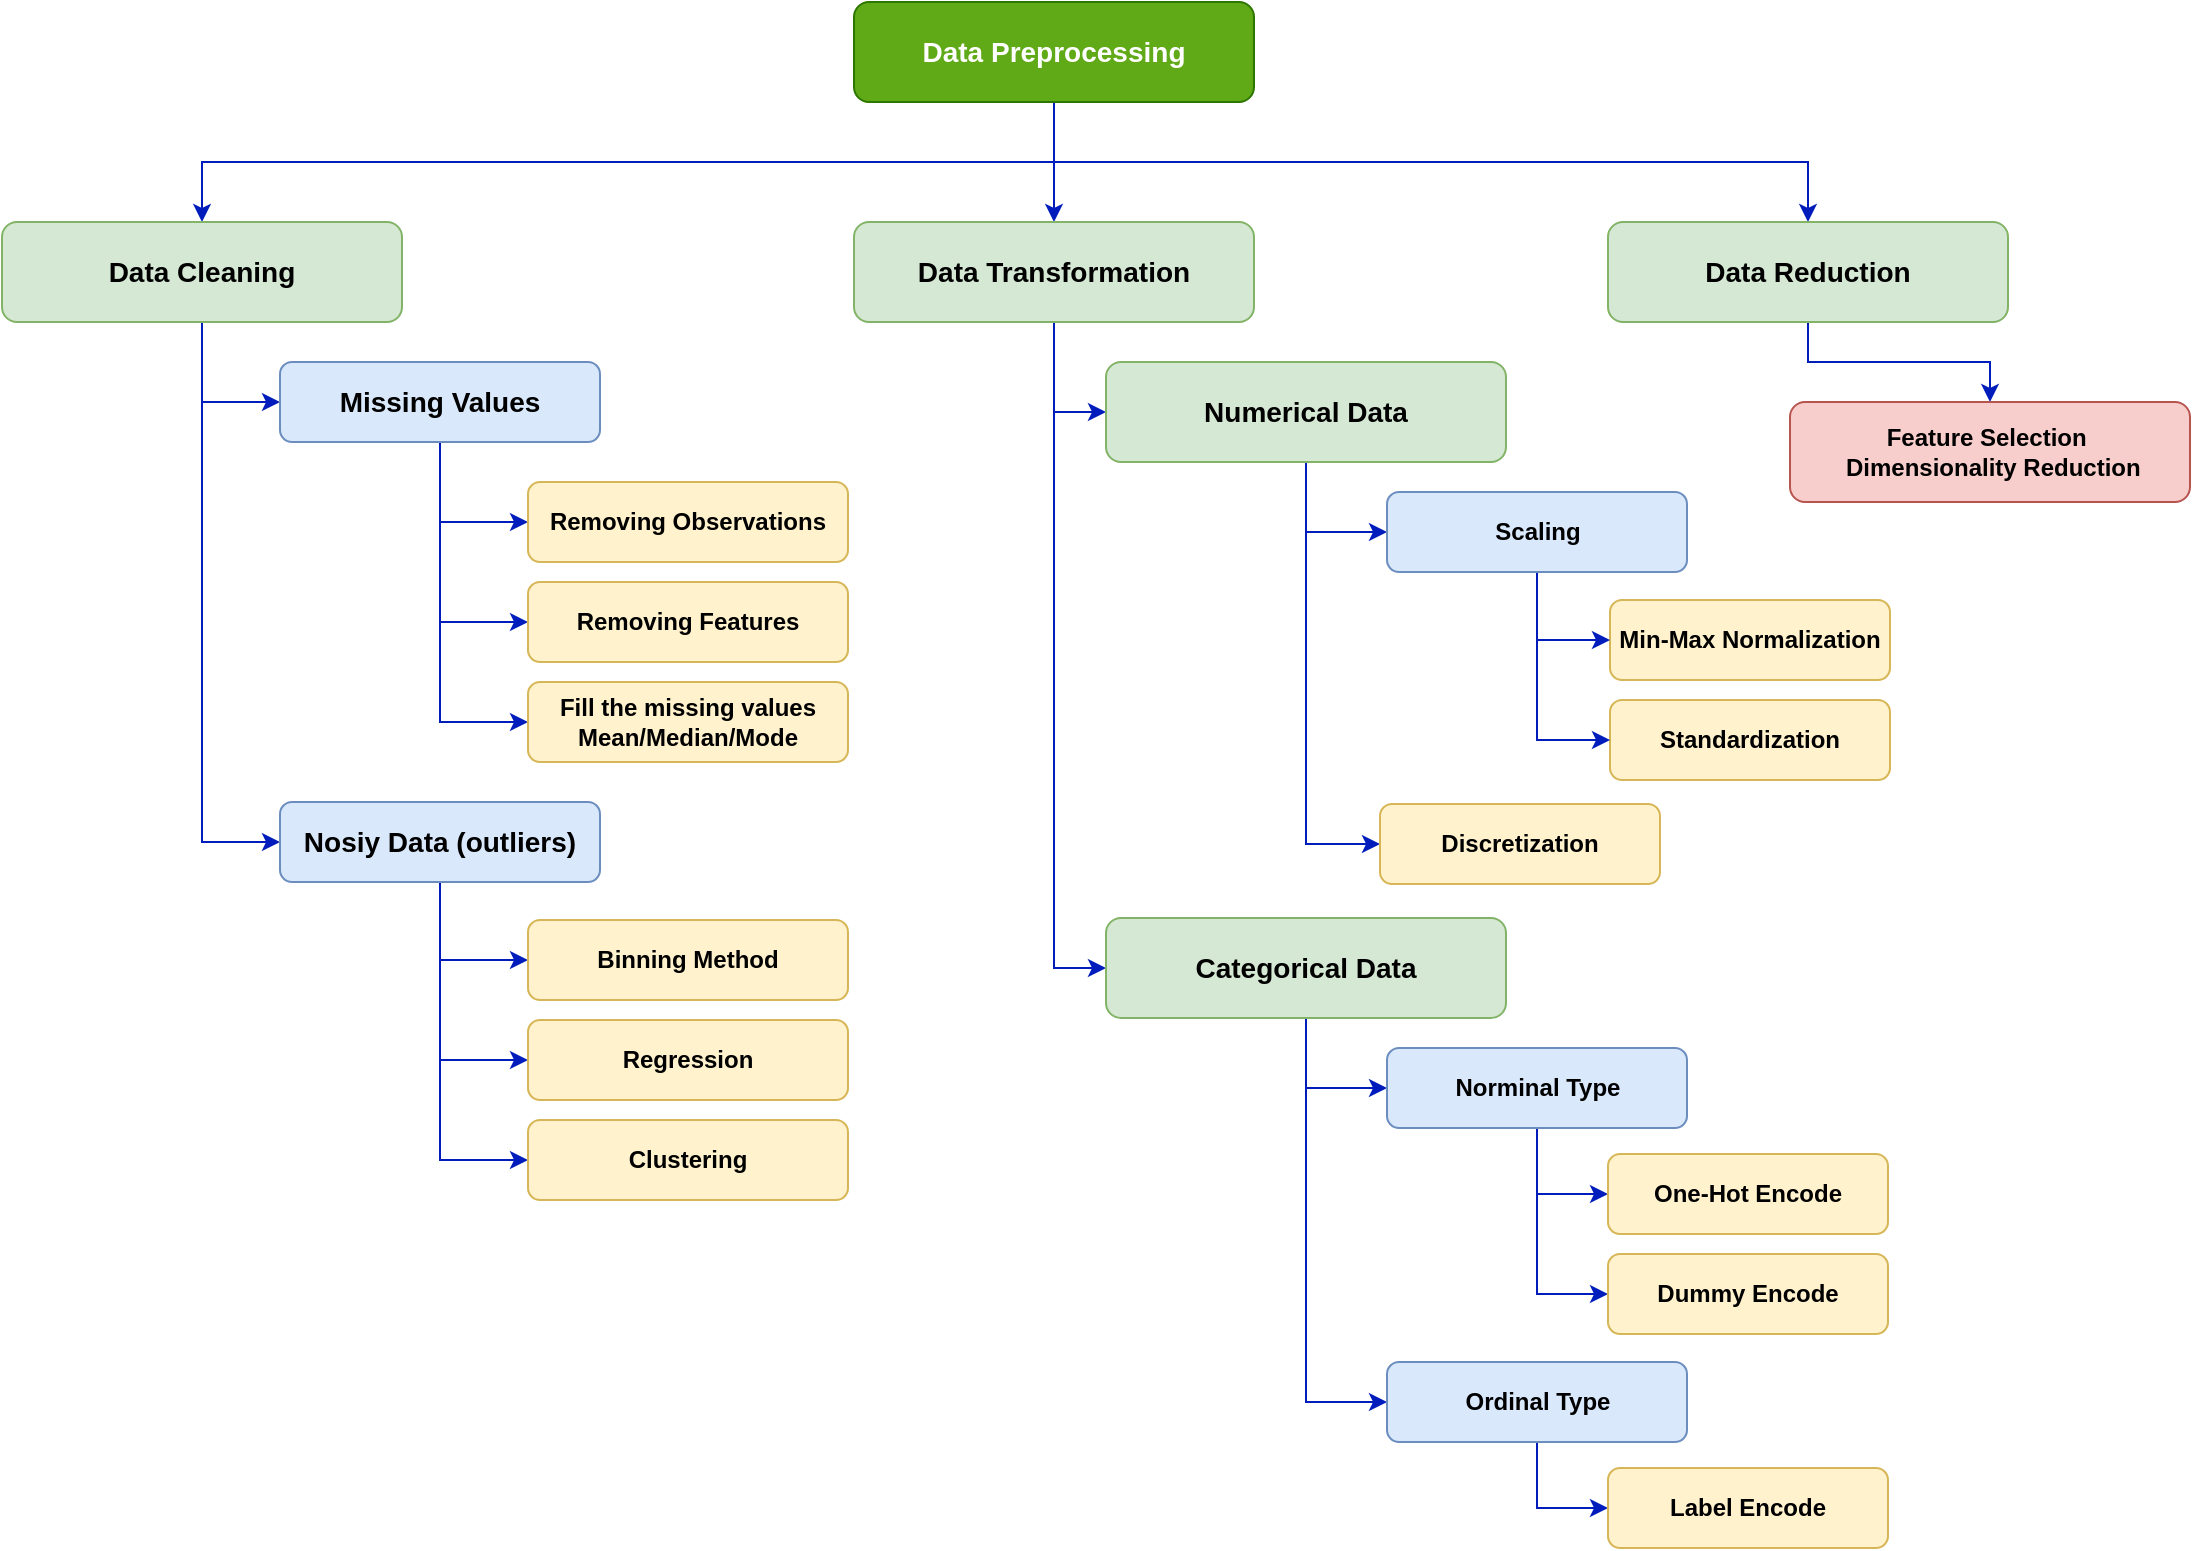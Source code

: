 <mxfile version="20.8.16" type="device"><diagram id="C5RBs43oDa-KdzZeNtuy" name="Page-1"><mxGraphModel dx="1556" dy="948" grid="1" gridSize="10" guides="1" tooltips="1" connect="1" arrows="1" fold="1" page="1" pageScale="1" pageWidth="1169" pageHeight="827" math="0" shadow="0"><root><mxCell id="WIyWlLk6GJQsqaUBKTNV-0"/><mxCell id="WIyWlLk6GJQsqaUBKTNV-1" parent="WIyWlLk6GJQsqaUBKTNV-0"/><mxCell id="yxkWiozBk-cY0VoZpgmD-3" style="edgeStyle=orthogonalEdgeStyle;rounded=0;orthogonalLoop=1;jettySize=auto;html=1;exitX=0.5;exitY=1;exitDx=0;exitDy=0;fillColor=#0050ef;strokeColor=#001DBC;strokeWidth=1;" parent="WIyWlLk6GJQsqaUBKTNV-1" source="WIyWlLk6GJQsqaUBKTNV-3" target="yxkWiozBk-cY0VoZpgmD-0" edge="1"><mxGeometry relative="1" as="geometry"/></mxCell><mxCell id="yxkWiozBk-cY0VoZpgmD-4" style="edgeStyle=orthogonalEdgeStyle;rounded=0;orthogonalLoop=1;jettySize=auto;html=1;exitX=0.5;exitY=1;exitDx=0;exitDy=0;fillColor=#0050ef;strokeColor=#001DBC;strokeWidth=1;" parent="WIyWlLk6GJQsqaUBKTNV-1" source="WIyWlLk6GJQsqaUBKTNV-3" target="yxkWiozBk-cY0VoZpgmD-2" edge="1"><mxGeometry relative="1" as="geometry"/></mxCell><mxCell id="XpXdbwIJvyWm-Mcsz4As-12" style="edgeStyle=orthogonalEdgeStyle;rounded=0;orthogonalLoop=1;jettySize=auto;html=1;exitX=0.5;exitY=1;exitDx=0;exitDy=0;entryX=0.5;entryY=0;entryDx=0;entryDy=0;fontSize=12;fillColor=#0050ef;strokeColor=#001DBC;" edge="1" parent="WIyWlLk6GJQsqaUBKTNV-1" source="WIyWlLk6GJQsqaUBKTNV-3" target="XpXdbwIJvyWm-Mcsz4As-0"><mxGeometry relative="1" as="geometry"/></mxCell><mxCell id="WIyWlLk6GJQsqaUBKTNV-3" value="Data Preprocessing" style="rounded=1;whiteSpace=wrap;html=1;fontSize=14;glass=0;strokeWidth=1;shadow=0;fillColor=#60a917;strokeColor=#2D7600;fontStyle=1;fontColor=#ffffff;" parent="WIyWlLk6GJQsqaUBKTNV-1" vertex="1"><mxGeometry x="472" y="40" width="200" height="50" as="geometry"/></mxCell><mxCell id="yxkWiozBk-cY0VoZpgmD-62" style="edgeStyle=orthogonalEdgeStyle;rounded=0;orthogonalLoop=1;jettySize=auto;html=1;exitX=0.5;exitY=1;exitDx=0;exitDy=0;entryX=0;entryY=0.5;entryDx=0;entryDy=0;strokeWidth=1;fontSize=12;fontColor=#FF0000;fillColor=#0050ef;strokeColor=#001DBC;" parent="WIyWlLk6GJQsqaUBKTNV-1" source="yxkWiozBk-cY0VoZpgmD-0" target="yxkWiozBk-cY0VoZpgmD-38" edge="1"><mxGeometry relative="1" as="geometry"/></mxCell><mxCell id="yxkWiozBk-cY0VoZpgmD-63" style="edgeStyle=orthogonalEdgeStyle;rounded=0;orthogonalLoop=1;jettySize=auto;html=1;exitX=0.5;exitY=1;exitDx=0;exitDy=0;entryX=0;entryY=0.5;entryDx=0;entryDy=0;strokeWidth=1;fontSize=12;fontColor=#FF0000;fillColor=#0050ef;strokeColor=#001DBC;" parent="WIyWlLk6GJQsqaUBKTNV-1" source="yxkWiozBk-cY0VoZpgmD-0" target="yxkWiozBk-cY0VoZpgmD-39" edge="1"><mxGeometry relative="1" as="geometry"/></mxCell><mxCell id="yxkWiozBk-cY0VoZpgmD-0" value="Data Cleaning" style="rounded=1;whiteSpace=wrap;html=1;fontSize=14;glass=0;strokeWidth=1;shadow=0;fillColor=#d5e8d4;strokeColor=#82b366;fontStyle=1" parent="WIyWlLk6GJQsqaUBKTNV-1" vertex="1"><mxGeometry x="46" y="150" width="200" height="50" as="geometry"/></mxCell><mxCell id="XpXdbwIJvyWm-Mcsz4As-13" style="edgeStyle=orthogonalEdgeStyle;rounded=0;orthogonalLoop=1;jettySize=auto;html=1;exitX=0.5;exitY=1;exitDx=0;exitDy=0;entryX=0;entryY=0.5;entryDx=0;entryDy=0;fontSize=12;fillColor=#0050ef;strokeColor=#001DBC;" edge="1" parent="WIyWlLk6GJQsqaUBKTNV-1" source="yxkWiozBk-cY0VoZpgmD-2" target="XpXdbwIJvyWm-Mcsz4As-1"><mxGeometry relative="1" as="geometry"/></mxCell><mxCell id="XpXdbwIJvyWm-Mcsz4As-14" style="edgeStyle=orthogonalEdgeStyle;rounded=0;orthogonalLoop=1;jettySize=auto;html=1;exitX=0.5;exitY=1;exitDx=0;exitDy=0;entryX=0;entryY=0.5;entryDx=0;entryDy=0;fontSize=12;fillColor=#0050ef;strokeColor=#001DBC;" edge="1" parent="WIyWlLk6GJQsqaUBKTNV-1" source="yxkWiozBk-cY0VoZpgmD-2" target="XpXdbwIJvyWm-Mcsz4As-4"><mxGeometry relative="1" as="geometry"/></mxCell><mxCell id="yxkWiozBk-cY0VoZpgmD-2" value="Data Transformation" style="rounded=1;whiteSpace=wrap;html=1;fontSize=14;glass=0;strokeWidth=1;shadow=0;fillColor=#d5e8d4;strokeColor=#82b366;fontStyle=1" parent="WIyWlLk6GJQsqaUBKTNV-1" vertex="1"><mxGeometry x="472" y="150" width="200" height="50" as="geometry"/></mxCell><mxCell id="yxkWiozBk-cY0VoZpgmD-16" style="edgeStyle=orthogonalEdgeStyle;rounded=0;orthogonalLoop=1;jettySize=auto;html=1;exitX=0.5;exitY=1;exitDx=0;exitDy=0;entryX=0;entryY=0.5;entryDx=0;entryDy=0;strokeWidth=1;fillColor=#0050ef;strokeColor=#001DBC;" parent="WIyWlLk6GJQsqaUBKTNV-1" target="yxkWiozBk-cY0VoZpgmD-10" edge="1"><mxGeometry relative="1" as="geometry"><mxPoint x="952" y="290" as="sourcePoint"/></mxGeometry></mxCell><mxCell id="yxkWiozBk-cY0VoZpgmD-13" style="edgeStyle=orthogonalEdgeStyle;rounded=0;orthogonalLoop=1;jettySize=auto;html=1;exitX=0.5;exitY=1;exitDx=0;exitDy=0;entryX=0;entryY=0.5;entryDx=0;entryDy=0;strokeWidth=1;fillColor=#0050ef;strokeColor=#001DBC;" parent="WIyWlLk6GJQsqaUBKTNV-1" edge="1"><mxGeometry relative="1" as="geometry"><mxPoint x="965" y="433" as="sourcePoint"/></mxGeometry></mxCell><mxCell id="yxkWiozBk-cY0VoZpgmD-14" style="edgeStyle=orthogonalEdgeStyle;rounded=0;orthogonalLoop=1;jettySize=auto;html=1;exitX=0.5;exitY=1;exitDx=0;exitDy=0;entryX=0;entryY=0.5;entryDx=0;entryDy=0;strokeWidth=1;fillColor=#0050ef;strokeColor=#001DBC;" parent="WIyWlLk6GJQsqaUBKTNV-1" edge="1"><mxGeometry relative="1" as="geometry"><mxPoint x="965" y="433" as="sourcePoint"/></mxGeometry></mxCell><mxCell id="yxkWiozBk-cY0VoZpgmD-33" style="edgeStyle=orthogonalEdgeStyle;rounded=0;orthogonalLoop=1;jettySize=auto;html=1;exitX=0.5;exitY=1;exitDx=0;exitDy=0;entryX=1;entryY=0.5;entryDx=0;entryDy=0;strokeWidth=1;fillColor=#0050ef;strokeColor=#001DBC;" parent="WIyWlLk6GJQsqaUBKTNV-1" edge="1"><mxGeometry relative="1" as="geometry"><mxPoint x="695" y="520" as="sourcePoint"/></mxGeometry></mxCell><mxCell id="yxkWiozBk-cY0VoZpgmD-34" style="edgeStyle=orthogonalEdgeStyle;rounded=0;orthogonalLoop=1;jettySize=auto;html=1;exitX=0.5;exitY=1;exitDx=0;exitDy=0;entryX=1;entryY=0.5;entryDx=0;entryDy=0;strokeWidth=1;fillColor=#0050ef;strokeColor=#001DBC;" parent="WIyWlLk6GJQsqaUBKTNV-1" edge="1"><mxGeometry relative="1" as="geometry"><mxPoint x="695" y="520" as="sourcePoint"/></mxGeometry></mxCell><mxCell id="yxkWiozBk-cY0VoZpgmD-35" style="edgeStyle=orthogonalEdgeStyle;rounded=0;orthogonalLoop=1;jettySize=auto;html=1;exitX=0.5;exitY=1;exitDx=0;exitDy=0;entryX=1;entryY=0.5;entryDx=0;entryDy=0;strokeWidth=1;fillColor=#0050ef;strokeColor=#001DBC;" parent="WIyWlLk6GJQsqaUBKTNV-1" edge="1"><mxGeometry relative="1" as="geometry"><mxPoint x="695" y="520" as="sourcePoint"/></mxGeometry></mxCell><mxCell id="yxkWiozBk-cY0VoZpgmD-36" style="edgeStyle=orthogonalEdgeStyle;rounded=0;orthogonalLoop=1;jettySize=auto;html=1;exitX=0.5;exitY=1;exitDx=0;exitDy=0;entryX=1;entryY=0.5;entryDx=0;entryDy=0;strokeWidth=1;fillColor=#0050ef;strokeColor=#001DBC;" parent="WIyWlLk6GJQsqaUBKTNV-1" edge="1"><mxGeometry relative="1" as="geometry"><mxPoint x="695" y="520" as="sourcePoint"/></mxGeometry></mxCell><mxCell id="XpXdbwIJvyWm-Mcsz4As-27" style="edgeStyle=orthogonalEdgeStyle;rounded=0;orthogonalLoop=1;jettySize=auto;html=1;exitX=0.5;exitY=1;exitDx=0;exitDy=0;entryX=0;entryY=0.5;entryDx=0;entryDy=0;fontSize=12;fillColor=#0050ef;strokeColor=#001DBC;" edge="1" parent="WIyWlLk6GJQsqaUBKTNV-1" source="yxkWiozBk-cY0VoZpgmD-38" target="XpXdbwIJvyWm-Mcsz4As-24"><mxGeometry relative="1" as="geometry"/></mxCell><mxCell id="XpXdbwIJvyWm-Mcsz4As-28" style="edgeStyle=orthogonalEdgeStyle;rounded=0;orthogonalLoop=1;jettySize=auto;html=1;exitX=0.5;exitY=1;exitDx=0;exitDy=0;entryX=0;entryY=0.5;entryDx=0;entryDy=0;fontSize=12;fillColor=#0050ef;strokeColor=#001DBC;" edge="1" parent="WIyWlLk6GJQsqaUBKTNV-1" source="yxkWiozBk-cY0VoZpgmD-38" target="XpXdbwIJvyWm-Mcsz4As-25"><mxGeometry relative="1" as="geometry"/></mxCell><mxCell id="XpXdbwIJvyWm-Mcsz4As-29" style="edgeStyle=orthogonalEdgeStyle;rounded=0;orthogonalLoop=1;jettySize=auto;html=1;exitX=0.5;exitY=1;exitDx=0;exitDy=0;entryX=0;entryY=0.5;entryDx=0;entryDy=0;fontSize=12;fillColor=#0050ef;strokeColor=#001DBC;" edge="1" parent="WIyWlLk6GJQsqaUBKTNV-1" source="yxkWiozBk-cY0VoZpgmD-38" target="XpXdbwIJvyWm-Mcsz4As-26"><mxGeometry relative="1" as="geometry"/></mxCell><mxCell id="yxkWiozBk-cY0VoZpgmD-38" value="Missing Values" style="rounded=1;whiteSpace=wrap;html=1;fontSize=14;glass=0;strokeWidth=1;shadow=0;fillColor=#dae8fc;strokeColor=#6c8ebf;fontStyle=1;" parent="WIyWlLk6GJQsqaUBKTNV-1" vertex="1"><mxGeometry x="185" y="220" width="160" height="40" as="geometry"/></mxCell><mxCell id="XpXdbwIJvyWm-Mcsz4As-34" style="edgeStyle=orthogonalEdgeStyle;rounded=0;orthogonalLoop=1;jettySize=auto;html=1;exitX=0.5;exitY=1;exitDx=0;exitDy=0;entryX=0;entryY=0.5;entryDx=0;entryDy=0;fontSize=12;fillColor=#0050ef;strokeColor=#001DBC;" edge="1" parent="WIyWlLk6GJQsqaUBKTNV-1" source="yxkWiozBk-cY0VoZpgmD-39" target="XpXdbwIJvyWm-Mcsz4As-31"><mxGeometry relative="1" as="geometry"/></mxCell><mxCell id="XpXdbwIJvyWm-Mcsz4As-35" style="edgeStyle=orthogonalEdgeStyle;rounded=0;orthogonalLoop=1;jettySize=auto;html=1;exitX=0.5;exitY=1;exitDx=0;exitDy=0;entryX=0;entryY=0.5;entryDx=0;entryDy=0;fontSize=12;fillColor=#0050ef;strokeColor=#001DBC;" edge="1" parent="WIyWlLk6GJQsqaUBKTNV-1" source="yxkWiozBk-cY0VoZpgmD-39" target="XpXdbwIJvyWm-Mcsz4As-32"><mxGeometry relative="1" as="geometry"/></mxCell><mxCell id="XpXdbwIJvyWm-Mcsz4As-36" style="edgeStyle=orthogonalEdgeStyle;rounded=0;orthogonalLoop=1;jettySize=auto;html=1;exitX=0.5;exitY=1;exitDx=0;exitDy=0;entryX=0;entryY=0.5;entryDx=0;entryDy=0;fontSize=12;fillColor=#0050ef;strokeColor=#001DBC;" edge="1" parent="WIyWlLk6GJQsqaUBKTNV-1" source="yxkWiozBk-cY0VoZpgmD-39" target="XpXdbwIJvyWm-Mcsz4As-33"><mxGeometry relative="1" as="geometry"/></mxCell><mxCell id="yxkWiozBk-cY0VoZpgmD-39" value="Nosiy Data (outliers)" style="rounded=1;whiteSpace=wrap;html=1;fontSize=14;glass=0;strokeWidth=1;shadow=0;fillColor=#dae8fc;strokeColor=#6c8ebf;fontStyle=1;" parent="WIyWlLk6GJQsqaUBKTNV-1" vertex="1"><mxGeometry x="185" y="440" width="160" height="40" as="geometry"/></mxCell><mxCell id="XpXdbwIJvyWm-Mcsz4As-23" style="edgeStyle=orthogonalEdgeStyle;rounded=0;orthogonalLoop=1;jettySize=auto;html=1;exitX=0.5;exitY=1;exitDx=0;exitDy=0;fontSize=12;fillColor=#0050ef;strokeColor=#001DBC;" edge="1" parent="WIyWlLk6GJQsqaUBKTNV-1" source="XpXdbwIJvyWm-Mcsz4As-0" target="XpXdbwIJvyWm-Mcsz4As-10"><mxGeometry relative="1" as="geometry"/></mxCell><mxCell id="XpXdbwIJvyWm-Mcsz4As-0" value="Data Reduction" style="rounded=1;whiteSpace=wrap;html=1;fontSize=14;glass=0;strokeWidth=1;shadow=0;fillColor=#d5e8d4;strokeColor=#82b366;fontStyle=1" vertex="1" parent="WIyWlLk6GJQsqaUBKTNV-1"><mxGeometry x="849" y="150" width="200" height="50" as="geometry"/></mxCell><mxCell id="XpXdbwIJvyWm-Mcsz4As-37" style="edgeStyle=orthogonalEdgeStyle;rounded=0;orthogonalLoop=1;jettySize=auto;html=1;exitX=0.5;exitY=1;exitDx=0;exitDy=0;entryX=0;entryY=0.5;entryDx=0;entryDy=0;fontSize=12;fillColor=#0050ef;strokeColor=#001DBC;" edge="1" parent="WIyWlLk6GJQsqaUBKTNV-1" source="XpXdbwIJvyWm-Mcsz4As-1" target="XpXdbwIJvyWm-Mcsz4As-30"><mxGeometry relative="1" as="geometry"/></mxCell><mxCell id="XpXdbwIJvyWm-Mcsz4As-39" style="edgeStyle=orthogonalEdgeStyle;rounded=0;orthogonalLoop=1;jettySize=auto;html=1;exitX=0.5;exitY=1;exitDx=0;exitDy=0;entryX=0;entryY=0.5;entryDx=0;entryDy=0;fontSize=14;fillColor=#0050ef;strokeColor=#001DBC;" edge="1" parent="WIyWlLk6GJQsqaUBKTNV-1" source="XpXdbwIJvyWm-Mcsz4As-1" target="XpXdbwIJvyWm-Mcsz4As-38"><mxGeometry relative="1" as="geometry"/></mxCell><mxCell id="XpXdbwIJvyWm-Mcsz4As-1" value="Numerical Data" style="rounded=1;whiteSpace=wrap;html=1;fontSize=14;glass=0;strokeWidth=1;shadow=0;fillColor=#d5e8d4;strokeColor=#82b366;fontStyle=1" vertex="1" parent="WIyWlLk6GJQsqaUBKTNV-1"><mxGeometry x="598" y="220" width="200" height="50" as="geometry"/></mxCell><mxCell id="XpXdbwIJvyWm-Mcsz4As-2" value="Min-Max Normalization" style="rounded=1;whiteSpace=wrap;html=1;fontSize=12;glass=0;strokeWidth=1;shadow=0;fillColor=#fff2cc;strokeColor=#d6b656;fontStyle=1;" vertex="1" parent="WIyWlLk6GJQsqaUBKTNV-1"><mxGeometry x="850" y="339" width="140" height="40" as="geometry"/></mxCell><mxCell id="XpXdbwIJvyWm-Mcsz4As-3" value="Standardization" style="rounded=1;whiteSpace=wrap;html=1;fontSize=12;glass=0;strokeWidth=1;shadow=0;fillColor=#fff2cc;strokeColor=#d6b656;fontStyle=1;" vertex="1" parent="WIyWlLk6GJQsqaUBKTNV-1"><mxGeometry x="850" y="389" width="140" height="40" as="geometry"/></mxCell><mxCell id="XpXdbwIJvyWm-Mcsz4As-18" style="edgeStyle=orthogonalEdgeStyle;rounded=0;orthogonalLoop=1;jettySize=auto;html=1;exitX=0.5;exitY=1;exitDx=0;exitDy=0;entryX=0;entryY=0.5;entryDx=0;entryDy=0;fontSize=12;fillColor=#0050ef;strokeColor=#001DBC;" edge="1" parent="WIyWlLk6GJQsqaUBKTNV-1" source="XpXdbwIJvyWm-Mcsz4As-4" target="XpXdbwIJvyWm-Mcsz4As-7"><mxGeometry relative="1" as="geometry"/></mxCell><mxCell id="XpXdbwIJvyWm-Mcsz4As-19" style="edgeStyle=orthogonalEdgeStyle;rounded=0;orthogonalLoop=1;jettySize=auto;html=1;exitX=0.5;exitY=1;exitDx=0;exitDy=0;entryX=0;entryY=0.5;entryDx=0;entryDy=0;fontSize=12;fillColor=#0050ef;strokeColor=#001DBC;" edge="1" parent="WIyWlLk6GJQsqaUBKTNV-1" source="XpXdbwIJvyWm-Mcsz4As-4" target="XpXdbwIJvyWm-Mcsz4As-5"><mxGeometry relative="1" as="geometry"/></mxCell><mxCell id="XpXdbwIJvyWm-Mcsz4As-4" value="Categorical Data" style="rounded=1;whiteSpace=wrap;html=1;fontSize=14;glass=0;strokeWidth=1;shadow=0;fillColor=#d5e8d4;strokeColor=#82b366;fontStyle=1" vertex="1" parent="WIyWlLk6GJQsqaUBKTNV-1"><mxGeometry x="598" y="498" width="200" height="50" as="geometry"/></mxCell><mxCell id="XpXdbwIJvyWm-Mcsz4As-22" style="edgeStyle=orthogonalEdgeStyle;rounded=0;orthogonalLoop=1;jettySize=auto;html=1;exitX=0.5;exitY=1;exitDx=0;exitDy=0;entryX=0;entryY=0.5;entryDx=0;entryDy=0;fontSize=12;fillColor=#0050ef;strokeColor=#001DBC;" edge="1" parent="WIyWlLk6GJQsqaUBKTNV-1" source="XpXdbwIJvyWm-Mcsz4As-5" target="XpXdbwIJvyWm-Mcsz4As-6"><mxGeometry relative="1" as="geometry"/></mxCell><mxCell id="XpXdbwIJvyWm-Mcsz4As-5" value="Ordinal Type" style="rounded=1;whiteSpace=wrap;html=1;fontSize=12;glass=0;strokeWidth=1;shadow=0;fillColor=#dae8fc;strokeColor=#6c8ebf;fontStyle=1;" vertex="1" parent="WIyWlLk6GJQsqaUBKTNV-1"><mxGeometry x="738.5" y="720" width="150" height="40" as="geometry"/></mxCell><mxCell id="XpXdbwIJvyWm-Mcsz4As-6" value="Label Encode" style="rounded=1;whiteSpace=wrap;html=1;fontSize=12;glass=0;strokeWidth=1;shadow=0;fillColor=#fff2cc;strokeColor=#d6b656;fontStyle=1;" vertex="1" parent="WIyWlLk6GJQsqaUBKTNV-1"><mxGeometry x="849" y="773" width="140" height="40" as="geometry"/></mxCell><mxCell id="XpXdbwIJvyWm-Mcsz4As-20" style="edgeStyle=orthogonalEdgeStyle;rounded=0;orthogonalLoop=1;jettySize=auto;html=1;exitX=0.5;exitY=1;exitDx=0;exitDy=0;entryX=0;entryY=0.5;entryDx=0;entryDy=0;fontSize=12;fillColor=#0050ef;strokeColor=#001DBC;" edge="1" parent="WIyWlLk6GJQsqaUBKTNV-1" source="XpXdbwIJvyWm-Mcsz4As-7" target="XpXdbwIJvyWm-Mcsz4As-8"><mxGeometry relative="1" as="geometry"/></mxCell><mxCell id="XpXdbwIJvyWm-Mcsz4As-21" style="edgeStyle=orthogonalEdgeStyle;rounded=0;orthogonalLoop=1;jettySize=auto;html=1;exitX=0.5;exitY=1;exitDx=0;exitDy=0;entryX=0;entryY=0.5;entryDx=0;entryDy=0;fontSize=12;fillColor=#0050ef;strokeColor=#001DBC;" edge="1" parent="WIyWlLk6GJQsqaUBKTNV-1" source="XpXdbwIJvyWm-Mcsz4As-7" target="XpXdbwIJvyWm-Mcsz4As-9"><mxGeometry relative="1" as="geometry"/></mxCell><mxCell id="XpXdbwIJvyWm-Mcsz4As-7" value="Norminal Type" style="rounded=1;whiteSpace=wrap;html=1;fontSize=12;glass=0;strokeWidth=1;shadow=0;fillColor=#dae8fc;strokeColor=#6c8ebf;fontStyle=1;" vertex="1" parent="WIyWlLk6GJQsqaUBKTNV-1"><mxGeometry x="738.5" y="563" width="150" height="40" as="geometry"/></mxCell><mxCell id="XpXdbwIJvyWm-Mcsz4As-8" value="One-Hot Encode" style="rounded=1;whiteSpace=wrap;html=1;fontSize=12;glass=0;strokeWidth=1;shadow=0;fillColor=#fff2cc;strokeColor=#d6b656;fontStyle=1;" vertex="1" parent="WIyWlLk6GJQsqaUBKTNV-1"><mxGeometry x="849" y="616" width="140" height="40" as="geometry"/></mxCell><mxCell id="XpXdbwIJvyWm-Mcsz4As-9" value="Dummy Encode" style="rounded=1;whiteSpace=wrap;html=1;fontSize=12;glass=0;strokeWidth=1;shadow=0;fillColor=#fff2cc;strokeColor=#d6b656;fontStyle=1;" vertex="1" parent="WIyWlLk6GJQsqaUBKTNV-1"><mxGeometry x="849" y="666" width="140" height="40" as="geometry"/></mxCell><mxCell id="XpXdbwIJvyWm-Mcsz4As-10" value="Feature Selection&amp;nbsp;&lt;br style=&quot;font-size: 12px;&quot;&gt;&amp;nbsp;Dimensionality Reduction" style="rounded=1;whiteSpace=wrap;html=1;fontSize=12;glass=0;strokeWidth=1;shadow=0;fillColor=#f8cecc;strokeColor=#b85450;fontStyle=1" vertex="1" parent="WIyWlLk6GJQsqaUBKTNV-1"><mxGeometry x="940" y="240" width="200" height="50" as="geometry"/></mxCell><mxCell id="XpXdbwIJvyWm-Mcsz4As-24" value="Removing Observations" style="rounded=1;whiteSpace=wrap;html=1;fontSize=12;glass=0;strokeWidth=1;shadow=0;fillColor=#fff2cc;strokeColor=#d6b656;fontStyle=1;" vertex="1" parent="WIyWlLk6GJQsqaUBKTNV-1"><mxGeometry x="309" y="280" width="160" height="40" as="geometry"/></mxCell><mxCell id="XpXdbwIJvyWm-Mcsz4As-25" value="Removing Features" style="rounded=1;whiteSpace=wrap;html=1;fontSize=12;glass=0;strokeWidth=1;shadow=0;fillColor=#fff2cc;strokeColor=#d6b656;fontStyle=1;" vertex="1" parent="WIyWlLk6GJQsqaUBKTNV-1"><mxGeometry x="309" y="330" width="160" height="40" as="geometry"/></mxCell><mxCell id="XpXdbwIJvyWm-Mcsz4As-26" value="Fill the missing values&lt;br&gt;Mean/Median/Mode" style="rounded=1;whiteSpace=wrap;html=1;fontSize=12;glass=0;strokeWidth=1;shadow=0;fillColor=#fff2cc;strokeColor=#d6b656;fontStyle=1;" vertex="1" parent="WIyWlLk6GJQsqaUBKTNV-1"><mxGeometry x="309" y="380" width="160" height="40" as="geometry"/></mxCell><mxCell id="XpXdbwIJvyWm-Mcsz4As-30" value="Discretization" style="rounded=1;whiteSpace=wrap;html=1;fontSize=12;glass=0;strokeWidth=1;shadow=0;fillColor=#fff2cc;strokeColor=#d6b656;fontStyle=1;" vertex="1" parent="WIyWlLk6GJQsqaUBKTNV-1"><mxGeometry x="735" y="441" width="140" height="40" as="geometry"/></mxCell><mxCell id="XpXdbwIJvyWm-Mcsz4As-31" value="Binning Method" style="rounded=1;whiteSpace=wrap;html=1;fontSize=12;glass=0;strokeWidth=1;shadow=0;fillColor=#fff2cc;strokeColor=#d6b656;fontStyle=1;" vertex="1" parent="WIyWlLk6GJQsqaUBKTNV-1"><mxGeometry x="309" y="499" width="160" height="40" as="geometry"/></mxCell><mxCell id="XpXdbwIJvyWm-Mcsz4As-32" value="Regression" style="rounded=1;whiteSpace=wrap;html=1;fontSize=12;glass=0;strokeWidth=1;shadow=0;fillColor=#fff2cc;strokeColor=#d6b656;fontStyle=1;" vertex="1" parent="WIyWlLk6GJQsqaUBKTNV-1"><mxGeometry x="309" y="549" width="160" height="40" as="geometry"/></mxCell><mxCell id="XpXdbwIJvyWm-Mcsz4As-33" value="Clustering" style="rounded=1;whiteSpace=wrap;html=1;fontSize=12;glass=0;strokeWidth=1;shadow=0;fillColor=#fff2cc;strokeColor=#d6b656;fontStyle=1;" vertex="1" parent="WIyWlLk6GJQsqaUBKTNV-1"><mxGeometry x="309" y="599" width="160" height="40" as="geometry"/></mxCell><mxCell id="XpXdbwIJvyWm-Mcsz4As-41" style="edgeStyle=orthogonalEdgeStyle;rounded=0;orthogonalLoop=1;jettySize=auto;html=1;exitX=0.5;exitY=1;exitDx=0;exitDy=0;entryX=0;entryY=0.5;entryDx=0;entryDy=0;fontSize=14;fillColor=#0050ef;strokeColor=#001DBC;" edge="1" parent="WIyWlLk6GJQsqaUBKTNV-1" source="XpXdbwIJvyWm-Mcsz4As-38" target="XpXdbwIJvyWm-Mcsz4As-2"><mxGeometry relative="1" as="geometry"/></mxCell><mxCell id="XpXdbwIJvyWm-Mcsz4As-42" style="edgeStyle=orthogonalEdgeStyle;rounded=0;orthogonalLoop=1;jettySize=auto;html=1;exitX=0.5;exitY=1;exitDx=0;exitDy=0;entryX=0;entryY=0.5;entryDx=0;entryDy=0;fontSize=14;fillColor=#0050ef;strokeColor=#001DBC;" edge="1" parent="WIyWlLk6GJQsqaUBKTNV-1" source="XpXdbwIJvyWm-Mcsz4As-38" target="XpXdbwIJvyWm-Mcsz4As-3"><mxGeometry relative="1" as="geometry"/></mxCell><mxCell id="XpXdbwIJvyWm-Mcsz4As-38" value="Scaling" style="rounded=1;whiteSpace=wrap;html=1;fontSize=12;glass=0;strokeWidth=1;shadow=0;fillColor=#dae8fc;strokeColor=#6c8ebf;fontStyle=1;" vertex="1" parent="WIyWlLk6GJQsqaUBKTNV-1"><mxGeometry x="738.5" y="285" width="150" height="40" as="geometry"/></mxCell></root></mxGraphModel></diagram></mxfile>